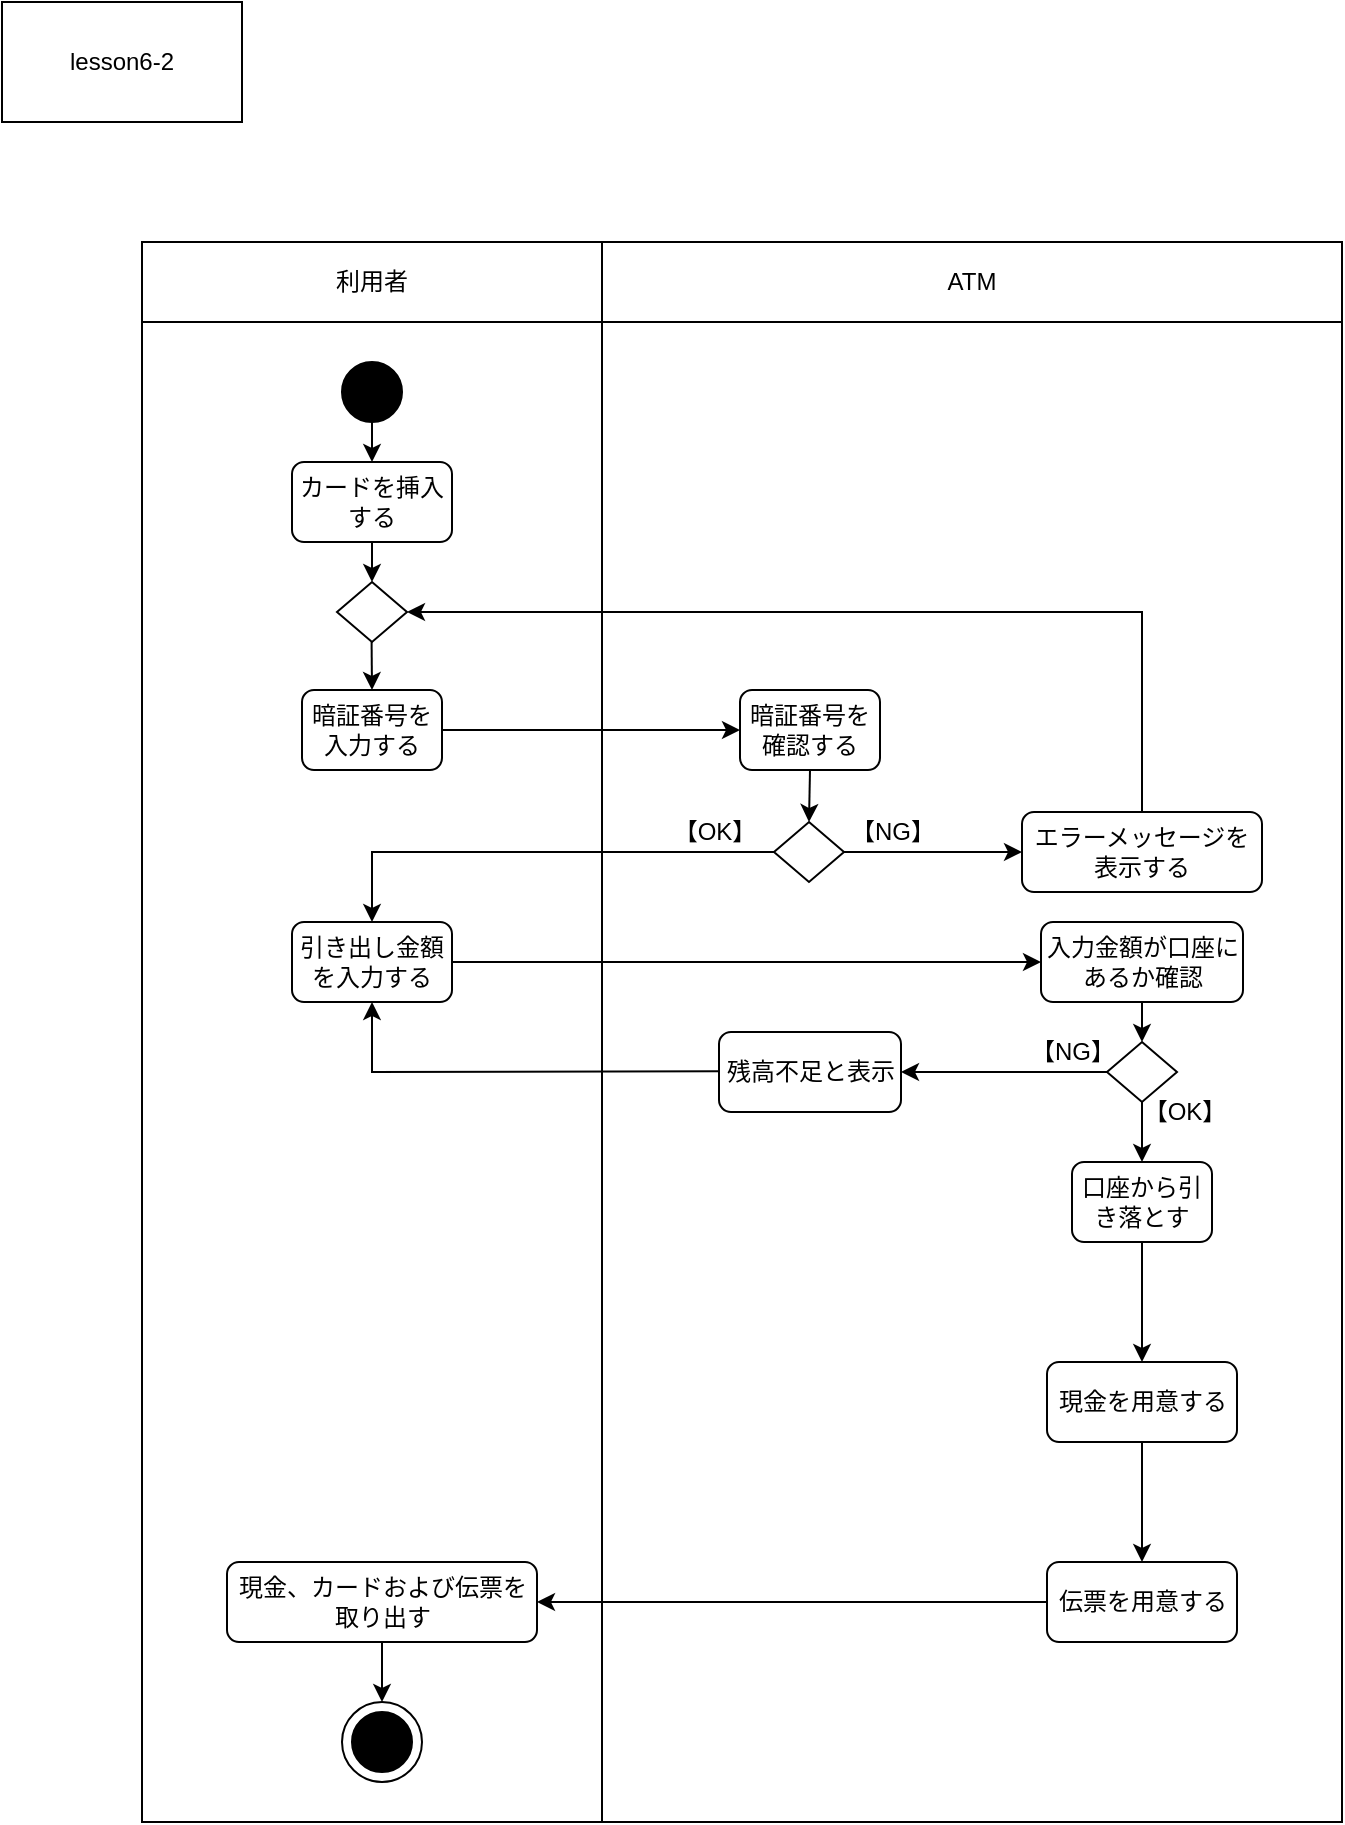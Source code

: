 <mxfile version="22.0.2" type="device">
  <diagram name="ページ1" id="NKPZZOQx5-XQ6p6UbQd2">
    <mxGraphModel dx="864" dy="556" grid="1" gridSize="10" guides="1" tooltips="1" connect="1" arrows="1" fold="1" page="1" pageScale="1" pageWidth="827" pageHeight="1169" math="0" shadow="0">
      <root>
        <mxCell id="0" />
        <mxCell id="1" parent="0" />
        <mxCell id="0mSqBatTHCEcBpTO_uF6-18" value="lesson6-2" style="rounded=0;whiteSpace=wrap;html=1;" parent="1" vertex="1">
          <mxGeometry x="10" y="240" width="120" height="60" as="geometry" />
        </mxCell>
        <mxCell id="WEAwo-k1oHyP5qAWzPNk-2" value="利用者" style="rounded=0;whiteSpace=wrap;html=1;" parent="1" vertex="1">
          <mxGeometry x="80" y="360" width="230" height="40" as="geometry" />
        </mxCell>
        <mxCell id="WEAwo-k1oHyP5qAWzPNk-3" value="ATM" style="rounded=0;whiteSpace=wrap;html=1;" parent="1" vertex="1">
          <mxGeometry x="310" y="360" width="370" height="40" as="geometry" />
        </mxCell>
        <mxCell id="WEAwo-k1oHyP5qAWzPNk-4" value="" style="rounded=0;whiteSpace=wrap;html=1;" parent="1" vertex="1">
          <mxGeometry x="80" y="400" width="230" height="750" as="geometry" />
        </mxCell>
        <mxCell id="WEAwo-k1oHyP5qAWzPNk-5" value="" style="rounded=0;whiteSpace=wrap;html=1;" parent="1" vertex="1">
          <mxGeometry x="310" y="400" width="370" height="750" as="geometry" />
        </mxCell>
        <mxCell id="WEAwo-k1oHyP5qAWzPNk-6" value="" style="ellipse;whiteSpace=wrap;html=1;aspect=fixed;fillColor=#000000;" parent="1" vertex="1">
          <mxGeometry x="180" y="420" width="30" height="30" as="geometry" />
        </mxCell>
        <mxCell id="WEAwo-k1oHyP5qAWzPNk-7" value="" style="ellipse;whiteSpace=wrap;html=1;aspect=fixed;" parent="1" vertex="1">
          <mxGeometry x="180" y="1090" width="40" height="40" as="geometry" />
        </mxCell>
        <mxCell id="WEAwo-k1oHyP5qAWzPNk-8" value="" style="ellipse;whiteSpace=wrap;html=1;aspect=fixed;fillColor=#000000;" parent="1" vertex="1">
          <mxGeometry x="185" y="1095" width="30" height="30" as="geometry" />
        </mxCell>
        <mxCell id="WEAwo-k1oHyP5qAWzPNk-9" value="カードを挿入する" style="rounded=1;whiteSpace=wrap;html=1;" parent="1" vertex="1">
          <mxGeometry x="155" y="470" width="80" height="40" as="geometry" />
        </mxCell>
        <mxCell id="WEAwo-k1oHyP5qAWzPNk-10" value="暗証番号を入力する" style="rounded=1;whiteSpace=wrap;html=1;" parent="1" vertex="1">
          <mxGeometry x="160" y="584" width="70" height="40" as="geometry" />
        </mxCell>
        <mxCell id="WEAwo-k1oHyP5qAWzPNk-11" value="引き出し金額を入力する" style="rounded=1;whiteSpace=wrap;html=1;" parent="1" vertex="1">
          <mxGeometry x="155" y="700" width="80" height="40" as="geometry" />
        </mxCell>
        <mxCell id="WEAwo-k1oHyP5qAWzPNk-12" value="現金、カードおよび伝票を取り出す" style="rounded=1;whiteSpace=wrap;html=1;" parent="1" vertex="1">
          <mxGeometry x="122.5" y="1020" width="155" height="40" as="geometry" />
        </mxCell>
        <mxCell id="WEAwo-k1oHyP5qAWzPNk-13" value="" style="rhombus;whiteSpace=wrap;html=1;" parent="1" vertex="1">
          <mxGeometry x="177.5" y="530" width="35" height="30" as="geometry" />
        </mxCell>
        <mxCell id="WEAwo-k1oHyP5qAWzPNk-14" value="暗証番号を確認する" style="rounded=1;whiteSpace=wrap;html=1;" parent="1" vertex="1">
          <mxGeometry x="379" y="584" width="70" height="40" as="geometry" />
        </mxCell>
        <mxCell id="WEAwo-k1oHyP5qAWzPNk-15" value="エラーメッセージを表示する" style="rounded=1;whiteSpace=wrap;html=1;" parent="1" vertex="1">
          <mxGeometry x="520" y="645" width="120" height="40" as="geometry" />
        </mxCell>
        <mxCell id="WEAwo-k1oHyP5qAWzPNk-16" value="" style="rhombus;whiteSpace=wrap;html=1;" parent="1" vertex="1">
          <mxGeometry x="396" y="650" width="35" height="30" as="geometry" />
        </mxCell>
        <mxCell id="WEAwo-k1oHyP5qAWzPNk-17" value="入力金額が口座にあるか確認" style="rounded=1;whiteSpace=wrap;html=1;" parent="1" vertex="1">
          <mxGeometry x="529.5" y="700" width="101" height="40" as="geometry" />
        </mxCell>
        <mxCell id="WEAwo-k1oHyP5qAWzPNk-18" value="口座から引き落とす" style="rounded=1;whiteSpace=wrap;html=1;" parent="1" vertex="1">
          <mxGeometry x="545" y="820" width="70" height="40" as="geometry" />
        </mxCell>
        <mxCell id="WEAwo-k1oHyP5qAWzPNk-21" value="" style="endArrow=classic;html=1;rounded=0;exitX=1;exitY=0.5;exitDx=0;exitDy=0;entryX=0;entryY=0.5;entryDx=0;entryDy=0;" parent="1" source="WEAwo-k1oHyP5qAWzPNk-11" target="WEAwo-k1oHyP5qAWzPNk-17" edge="1">
          <mxGeometry width="50" height="50" relative="1" as="geometry">
            <mxPoint x="360" y="650" as="sourcePoint" />
            <mxPoint x="410" y="600" as="targetPoint" />
          </mxGeometry>
        </mxCell>
        <mxCell id="WEAwo-k1oHyP5qAWzPNk-22" value="" style="rhombus;whiteSpace=wrap;html=1;" parent="1" vertex="1">
          <mxGeometry x="562.5" y="760" width="35" height="30" as="geometry" />
        </mxCell>
        <mxCell id="WEAwo-k1oHyP5qAWzPNk-23" value="" style="endArrow=classic;html=1;rounded=0;exitX=0.5;exitY=1;exitDx=0;exitDy=0;entryX=0.5;entryY=0;entryDx=0;entryDy=0;" parent="1" source="WEAwo-k1oHyP5qAWzPNk-17" target="WEAwo-k1oHyP5qAWzPNk-22" edge="1">
          <mxGeometry width="50" height="50" relative="1" as="geometry">
            <mxPoint x="350" y="680" as="sourcePoint" />
            <mxPoint x="400" y="630" as="targetPoint" />
          </mxGeometry>
        </mxCell>
        <mxCell id="WEAwo-k1oHyP5qAWzPNk-24" value="【OK】" style="text;html=1;align=center;verticalAlign=middle;resizable=0;points=[];autosize=1;strokeColor=none;fillColor=none;" parent="1" vertex="1">
          <mxGeometry x="570.5" y="780" width="60" height="30" as="geometry" />
        </mxCell>
        <mxCell id="WEAwo-k1oHyP5qAWzPNk-26" value="【NG】" style="text;html=1;align=center;verticalAlign=middle;resizable=0;points=[];autosize=1;strokeColor=none;fillColor=none;" parent="1" vertex="1">
          <mxGeometry x="510" y="750" width="70" height="30" as="geometry" />
        </mxCell>
        <mxCell id="WEAwo-k1oHyP5qAWzPNk-27" value="" style="endArrow=classic;html=1;rounded=0;exitX=0;exitY=0.5;exitDx=0;exitDy=0;entryX=1;entryY=0.5;entryDx=0;entryDy=0;" parent="1" source="WEAwo-k1oHyP5qAWzPNk-22" target="WEAwo-k1oHyP5qAWzPNk-29" edge="1">
          <mxGeometry width="50" height="50" relative="1" as="geometry">
            <mxPoint x="350" y="720" as="sourcePoint" />
            <mxPoint x="400" y="670" as="targetPoint" />
          </mxGeometry>
        </mxCell>
        <mxCell id="WEAwo-k1oHyP5qAWzPNk-29" value="残高不足と表示" style="rounded=1;whiteSpace=wrap;html=1;" parent="1" vertex="1">
          <mxGeometry x="368.5" y="755" width="91" height="40" as="geometry" />
        </mxCell>
        <mxCell id="WEAwo-k1oHyP5qAWzPNk-30" value="" style="endArrow=classic;html=1;rounded=0;exitX=0;exitY=0.5;exitDx=0;exitDy=0;entryX=0.5;entryY=1;entryDx=0;entryDy=0;" parent="1" target="WEAwo-k1oHyP5qAWzPNk-11" edge="1">
          <mxGeometry width="50" height="50" relative="1" as="geometry">
            <mxPoint x="368.5" y="774.6" as="sourcePoint" />
            <mxPoint x="212.5" y="775" as="targetPoint" />
            <Array as="points">
              <mxPoint x="195" y="775" />
            </Array>
          </mxGeometry>
        </mxCell>
        <mxCell id="WEAwo-k1oHyP5qAWzPNk-31" value="" style="endArrow=classic;html=1;rounded=0;entryX=0.5;entryY=0;entryDx=0;entryDy=0;" parent="1" target="WEAwo-k1oHyP5qAWzPNk-18" edge="1">
          <mxGeometry width="50" height="50" relative="1" as="geometry">
            <mxPoint x="580" y="790" as="sourcePoint" />
            <mxPoint x="450" y="750" as="targetPoint" />
          </mxGeometry>
        </mxCell>
        <mxCell id="WEAwo-k1oHyP5qAWzPNk-33" value="伝票を用意する" style="rounded=1;whiteSpace=wrap;html=1;" parent="1" vertex="1">
          <mxGeometry x="532.5" y="1020" width="95" height="40" as="geometry" />
        </mxCell>
        <mxCell id="WEAwo-k1oHyP5qAWzPNk-35" value="" style="endArrow=classic;html=1;rounded=0;exitX=0.5;exitY=1;exitDx=0;exitDy=0;entryX=0.5;entryY=0;entryDx=0;entryDy=0;" parent="1" source="WEAwo-k1oHyP5qAWzPNk-51" target="WEAwo-k1oHyP5qAWzPNk-33" edge="1">
          <mxGeometry width="50" height="50" relative="1" as="geometry">
            <mxPoint x="450" y="850" as="sourcePoint" />
            <mxPoint x="500" y="800" as="targetPoint" />
          </mxGeometry>
        </mxCell>
        <mxCell id="WEAwo-k1oHyP5qAWzPNk-37" value="" style="endArrow=classic;html=1;rounded=0;exitX=0;exitY=0.5;exitDx=0;exitDy=0;entryX=1;entryY=0.5;entryDx=0;entryDy=0;" parent="1" source="WEAwo-k1oHyP5qAWzPNk-33" target="WEAwo-k1oHyP5qAWzPNk-12" edge="1">
          <mxGeometry width="50" height="50" relative="1" as="geometry">
            <mxPoint x="450" y="850" as="sourcePoint" />
            <mxPoint x="500" y="800" as="targetPoint" />
          </mxGeometry>
        </mxCell>
        <mxCell id="WEAwo-k1oHyP5qAWzPNk-39" value="" style="endArrow=classic;html=1;rounded=0;exitX=0.5;exitY=1;exitDx=0;exitDy=0;entryX=0.5;entryY=0;entryDx=0;entryDy=0;" parent="1" source="WEAwo-k1oHyP5qAWzPNk-9" target="WEAwo-k1oHyP5qAWzPNk-13" edge="1">
          <mxGeometry width="50" height="50" relative="1" as="geometry">
            <mxPoint x="450" y="670" as="sourcePoint" />
            <mxPoint x="500" y="620" as="targetPoint" />
          </mxGeometry>
        </mxCell>
        <mxCell id="WEAwo-k1oHyP5qAWzPNk-40" value="" style="endArrow=classic;html=1;rounded=0;exitX=0.5;exitY=1;exitDx=0;exitDy=0;entryX=0.5;entryY=0;entryDx=0;entryDy=0;" parent="1" target="WEAwo-k1oHyP5qAWzPNk-10" edge="1">
          <mxGeometry width="50" height="50" relative="1" as="geometry">
            <mxPoint x="194.8" y="560" as="sourcePoint" />
            <mxPoint x="194.8" y="580" as="targetPoint" />
          </mxGeometry>
        </mxCell>
        <mxCell id="WEAwo-k1oHyP5qAWzPNk-42" value="" style="endArrow=classic;html=1;rounded=0;exitX=1;exitY=0.5;exitDx=0;exitDy=0;entryX=0;entryY=0.5;entryDx=0;entryDy=0;" parent="1" source="WEAwo-k1oHyP5qAWzPNk-10" target="WEAwo-k1oHyP5qAWzPNk-14" edge="1">
          <mxGeometry width="50" height="50" relative="1" as="geometry">
            <mxPoint x="410" y="620" as="sourcePoint" />
            <mxPoint x="460" y="570" as="targetPoint" />
          </mxGeometry>
        </mxCell>
        <mxCell id="WEAwo-k1oHyP5qAWzPNk-43" value="" style="endArrow=classic;html=1;rounded=0;exitX=0.5;exitY=1;exitDx=0;exitDy=0;entryX=0.5;entryY=0;entryDx=0;entryDy=0;" parent="1" source="WEAwo-k1oHyP5qAWzPNk-14" target="WEAwo-k1oHyP5qAWzPNk-16" edge="1">
          <mxGeometry width="50" height="50" relative="1" as="geometry">
            <mxPoint x="410" y="620" as="sourcePoint" />
            <mxPoint x="460" y="570" as="targetPoint" />
          </mxGeometry>
        </mxCell>
        <mxCell id="WEAwo-k1oHyP5qAWzPNk-44" value="" style="endArrow=classic;html=1;rounded=0;exitX=1;exitY=0.5;exitDx=0;exitDy=0;entryX=0;entryY=0.5;entryDx=0;entryDy=0;" parent="1" source="WEAwo-k1oHyP5qAWzPNk-16" target="WEAwo-k1oHyP5qAWzPNk-15" edge="1">
          <mxGeometry width="50" height="50" relative="1" as="geometry">
            <mxPoint x="410" y="620" as="sourcePoint" />
            <mxPoint x="460" y="570" as="targetPoint" />
          </mxGeometry>
        </mxCell>
        <mxCell id="WEAwo-k1oHyP5qAWzPNk-45" value="" style="endArrow=classic;html=1;rounded=0;exitX=0;exitY=0.5;exitDx=0;exitDy=0;entryX=0.5;entryY=0;entryDx=0;entryDy=0;" parent="1" source="WEAwo-k1oHyP5qAWzPNk-16" target="WEAwo-k1oHyP5qAWzPNk-11" edge="1">
          <mxGeometry width="50" height="50" relative="1" as="geometry">
            <mxPoint x="410" y="620" as="sourcePoint" />
            <mxPoint x="460" y="570" as="targetPoint" />
            <Array as="points">
              <mxPoint x="195" y="665" />
            </Array>
          </mxGeometry>
        </mxCell>
        <mxCell id="WEAwo-k1oHyP5qAWzPNk-46" value="" style="endArrow=classic;html=1;rounded=0;exitX=0.5;exitY=0;exitDx=0;exitDy=0;entryX=1;entryY=0.5;entryDx=0;entryDy=0;" parent="1" source="WEAwo-k1oHyP5qAWzPNk-15" target="WEAwo-k1oHyP5qAWzPNk-13" edge="1">
          <mxGeometry width="50" height="50" relative="1" as="geometry">
            <mxPoint x="400" y="650" as="sourcePoint" />
            <mxPoint x="450" y="600" as="targetPoint" />
            <Array as="points">
              <mxPoint x="580" y="545" />
            </Array>
          </mxGeometry>
        </mxCell>
        <mxCell id="WEAwo-k1oHyP5qAWzPNk-47" value="【NG】" style="text;html=1;align=center;verticalAlign=middle;resizable=0;points=[];autosize=1;strokeColor=none;fillColor=none;" parent="1" vertex="1">
          <mxGeometry x="420" y="640" width="70" height="30" as="geometry" />
        </mxCell>
        <mxCell id="WEAwo-k1oHyP5qAWzPNk-48" value="【OK】" style="text;html=1;align=center;verticalAlign=middle;resizable=0;points=[];autosize=1;strokeColor=none;fillColor=none;" parent="1" vertex="1">
          <mxGeometry x="336" y="640" width="60" height="30" as="geometry" />
        </mxCell>
        <mxCell id="WEAwo-k1oHyP5qAWzPNk-49" value="" style="endArrow=classic;html=1;rounded=0;exitX=0.5;exitY=1;exitDx=0;exitDy=0;entryX=0.5;entryY=0;entryDx=0;entryDy=0;" parent="1" source="WEAwo-k1oHyP5qAWzPNk-6" target="WEAwo-k1oHyP5qAWzPNk-9" edge="1">
          <mxGeometry width="50" height="50" relative="1" as="geometry">
            <mxPoint x="205" y="520" as="sourcePoint" />
            <mxPoint x="205" y="540" as="targetPoint" />
          </mxGeometry>
        </mxCell>
        <mxCell id="WEAwo-k1oHyP5qAWzPNk-52" value="" style="endArrow=classic;html=1;rounded=0;exitX=0.5;exitY=1;exitDx=0;exitDy=0;entryX=0.5;entryY=0;entryDx=0;entryDy=0;" parent="1" source="WEAwo-k1oHyP5qAWzPNk-18" target="WEAwo-k1oHyP5qAWzPNk-51" edge="1">
          <mxGeometry width="50" height="50" relative="1" as="geometry">
            <mxPoint x="580" y="860" as="sourcePoint" />
            <mxPoint x="580" y="1020" as="targetPoint" />
          </mxGeometry>
        </mxCell>
        <mxCell id="WEAwo-k1oHyP5qAWzPNk-51" value="現金を用意する" style="rounded=1;whiteSpace=wrap;html=1;" parent="1" vertex="1">
          <mxGeometry x="532.5" y="920" width="95" height="40" as="geometry" />
        </mxCell>
        <mxCell id="WEAwo-k1oHyP5qAWzPNk-53" value="" style="endArrow=classic;html=1;rounded=0;exitX=0.5;exitY=1;exitDx=0;exitDy=0;entryX=0.5;entryY=0;entryDx=0;entryDy=0;" parent="1" source="WEAwo-k1oHyP5qAWzPNk-12" target="WEAwo-k1oHyP5qAWzPNk-7" edge="1">
          <mxGeometry width="50" height="50" relative="1" as="geometry">
            <mxPoint x="360" y="950" as="sourcePoint" />
            <mxPoint x="410" y="900" as="targetPoint" />
          </mxGeometry>
        </mxCell>
      </root>
    </mxGraphModel>
  </diagram>
</mxfile>
